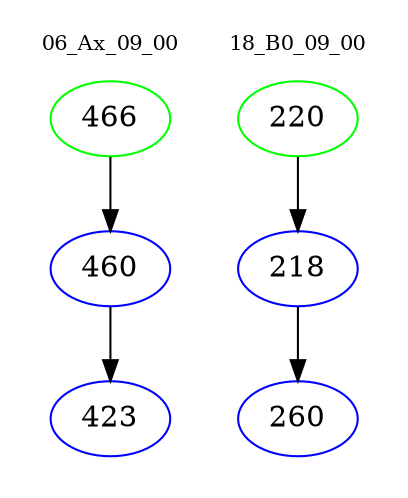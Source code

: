 digraph{
subgraph cluster_0 {
color = white
label = "06_Ax_09_00";
fontsize=10;
T0_466 [label="466", color="green"]
T0_466 -> T0_460 [color="black"]
T0_460 [label="460", color="blue"]
T0_460 -> T0_423 [color="black"]
T0_423 [label="423", color="blue"]
}
subgraph cluster_1 {
color = white
label = "18_B0_09_00";
fontsize=10;
T1_220 [label="220", color="green"]
T1_220 -> T1_218 [color="black"]
T1_218 [label="218", color="blue"]
T1_218 -> T1_260 [color="black"]
T1_260 [label="260", color="blue"]
}
}
